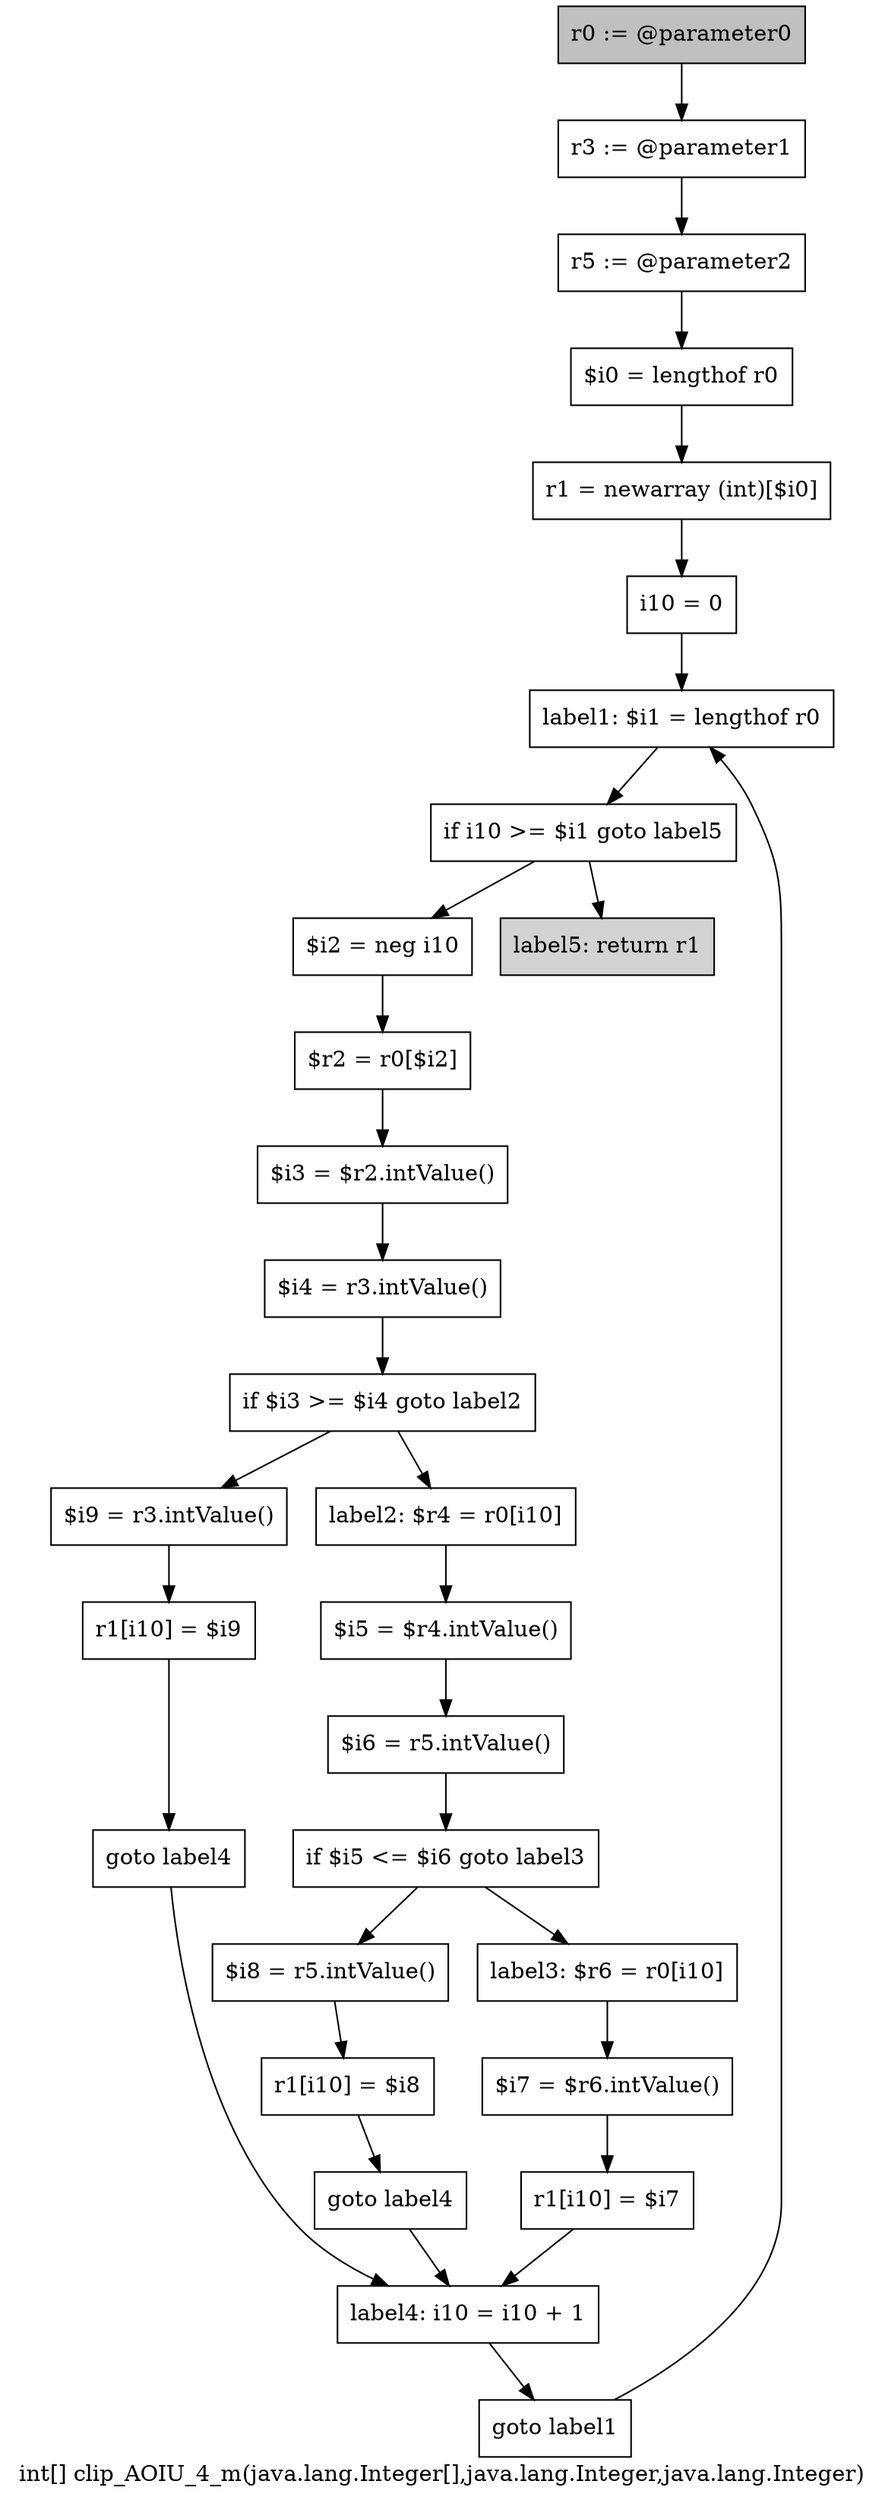 digraph "int[] clip_AOIU_4_m(java.lang.Integer[],java.lang.Integer,java.lang.Integer)" {
    label="int[] clip_AOIU_4_m(java.lang.Integer[],java.lang.Integer,java.lang.Integer)";
    node [shape=box];
    "0" [style=filled,fillcolor=gray,label="r0 := @parameter0",];
    "1" [label="r3 := @parameter1",];
    "0"->"1";
    "2" [label="r5 := @parameter2",];
    "1"->"2";
    "3" [label="$i0 = lengthof r0",];
    "2"->"3";
    "4" [label="r1 = newarray (int)[$i0]",];
    "3"->"4";
    "5" [label="i10 = 0",];
    "4"->"5";
    "6" [label="label1: $i1 = lengthof r0",];
    "5"->"6";
    "7" [label="if i10 >= $i1 goto label5",];
    "6"->"7";
    "8" [label="$i2 = neg i10",];
    "7"->"8";
    "28" [style=filled,fillcolor=lightgray,label="label5: return r1",];
    "7"->"28";
    "9" [label="$r2 = r0[$i2]",];
    "8"->"9";
    "10" [label="$i3 = $r2.intValue()",];
    "9"->"10";
    "11" [label="$i4 = r3.intValue()",];
    "10"->"11";
    "12" [label="if $i3 >= $i4 goto label2",];
    "11"->"12";
    "13" [label="$i9 = r3.intValue()",];
    "12"->"13";
    "16" [label="label2: $r4 = r0[i10]",];
    "12"->"16";
    "14" [label="r1[i10] = $i9",];
    "13"->"14";
    "15" [label="goto label4",];
    "14"->"15";
    "26" [label="label4: i10 = i10 + 1",];
    "15"->"26";
    "17" [label="$i5 = $r4.intValue()",];
    "16"->"17";
    "18" [label="$i6 = r5.intValue()",];
    "17"->"18";
    "19" [label="if $i5 <= $i6 goto label3",];
    "18"->"19";
    "20" [label="$i8 = r5.intValue()",];
    "19"->"20";
    "23" [label="label3: $r6 = r0[i10]",];
    "19"->"23";
    "21" [label="r1[i10] = $i8",];
    "20"->"21";
    "22" [label="goto label4",];
    "21"->"22";
    "22"->"26";
    "24" [label="$i7 = $r6.intValue()",];
    "23"->"24";
    "25" [label="r1[i10] = $i7",];
    "24"->"25";
    "25"->"26";
    "27" [label="goto label1",];
    "26"->"27";
    "27"->"6";
}
